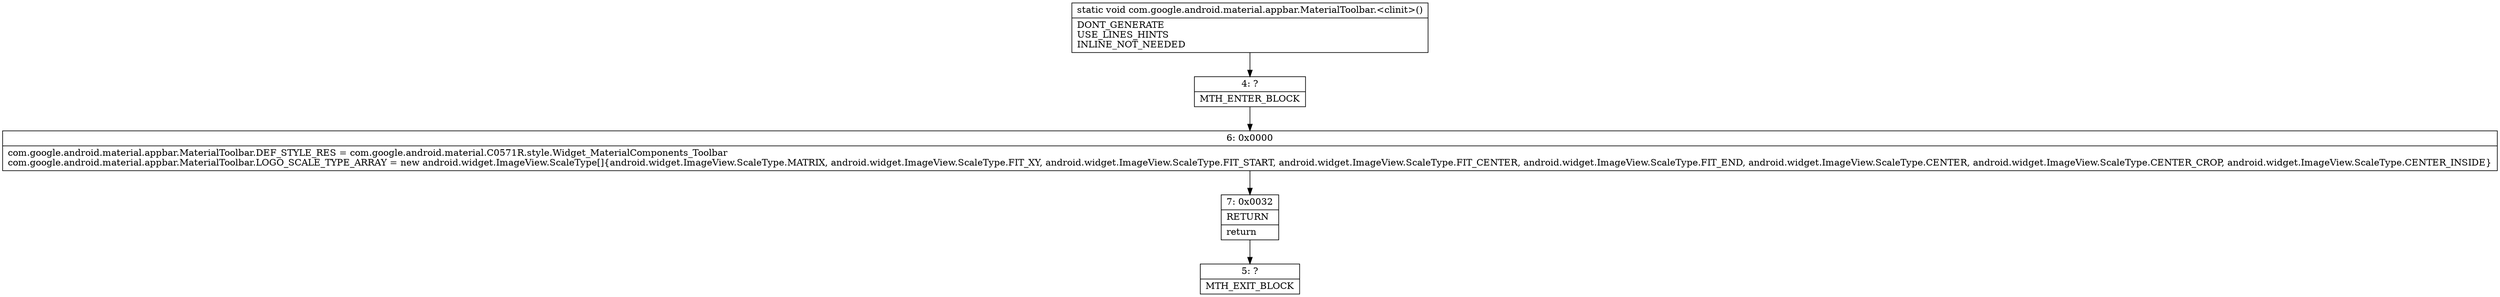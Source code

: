 digraph "CFG forcom.google.android.material.appbar.MaterialToolbar.\<clinit\>()V" {
Node_4 [shape=record,label="{4\:\ ?|MTH_ENTER_BLOCK\l}"];
Node_6 [shape=record,label="{6\:\ 0x0000|com.google.android.material.appbar.MaterialToolbar.DEF_STYLE_RES = com.google.android.material.C0571R.style.Widget_MaterialComponents_Toolbar\lcom.google.android.material.appbar.MaterialToolbar.LOGO_SCALE_TYPE_ARRAY = new android.widget.ImageView.ScaleType[]\{android.widget.ImageView.ScaleType.MATRIX, android.widget.ImageView.ScaleType.FIT_XY, android.widget.ImageView.ScaleType.FIT_START, android.widget.ImageView.ScaleType.FIT_CENTER, android.widget.ImageView.ScaleType.FIT_END, android.widget.ImageView.ScaleType.CENTER, android.widget.ImageView.ScaleType.CENTER_CROP, android.widget.ImageView.ScaleType.CENTER_INSIDE\}\l}"];
Node_7 [shape=record,label="{7\:\ 0x0032|RETURN\l|return\l}"];
Node_5 [shape=record,label="{5\:\ ?|MTH_EXIT_BLOCK\l}"];
MethodNode[shape=record,label="{static void com.google.android.material.appbar.MaterialToolbar.\<clinit\>()  | DONT_GENERATE\lUSE_LINES_HINTS\lINLINE_NOT_NEEDED\l}"];
MethodNode -> Node_4;Node_4 -> Node_6;
Node_6 -> Node_7;
Node_7 -> Node_5;
}

